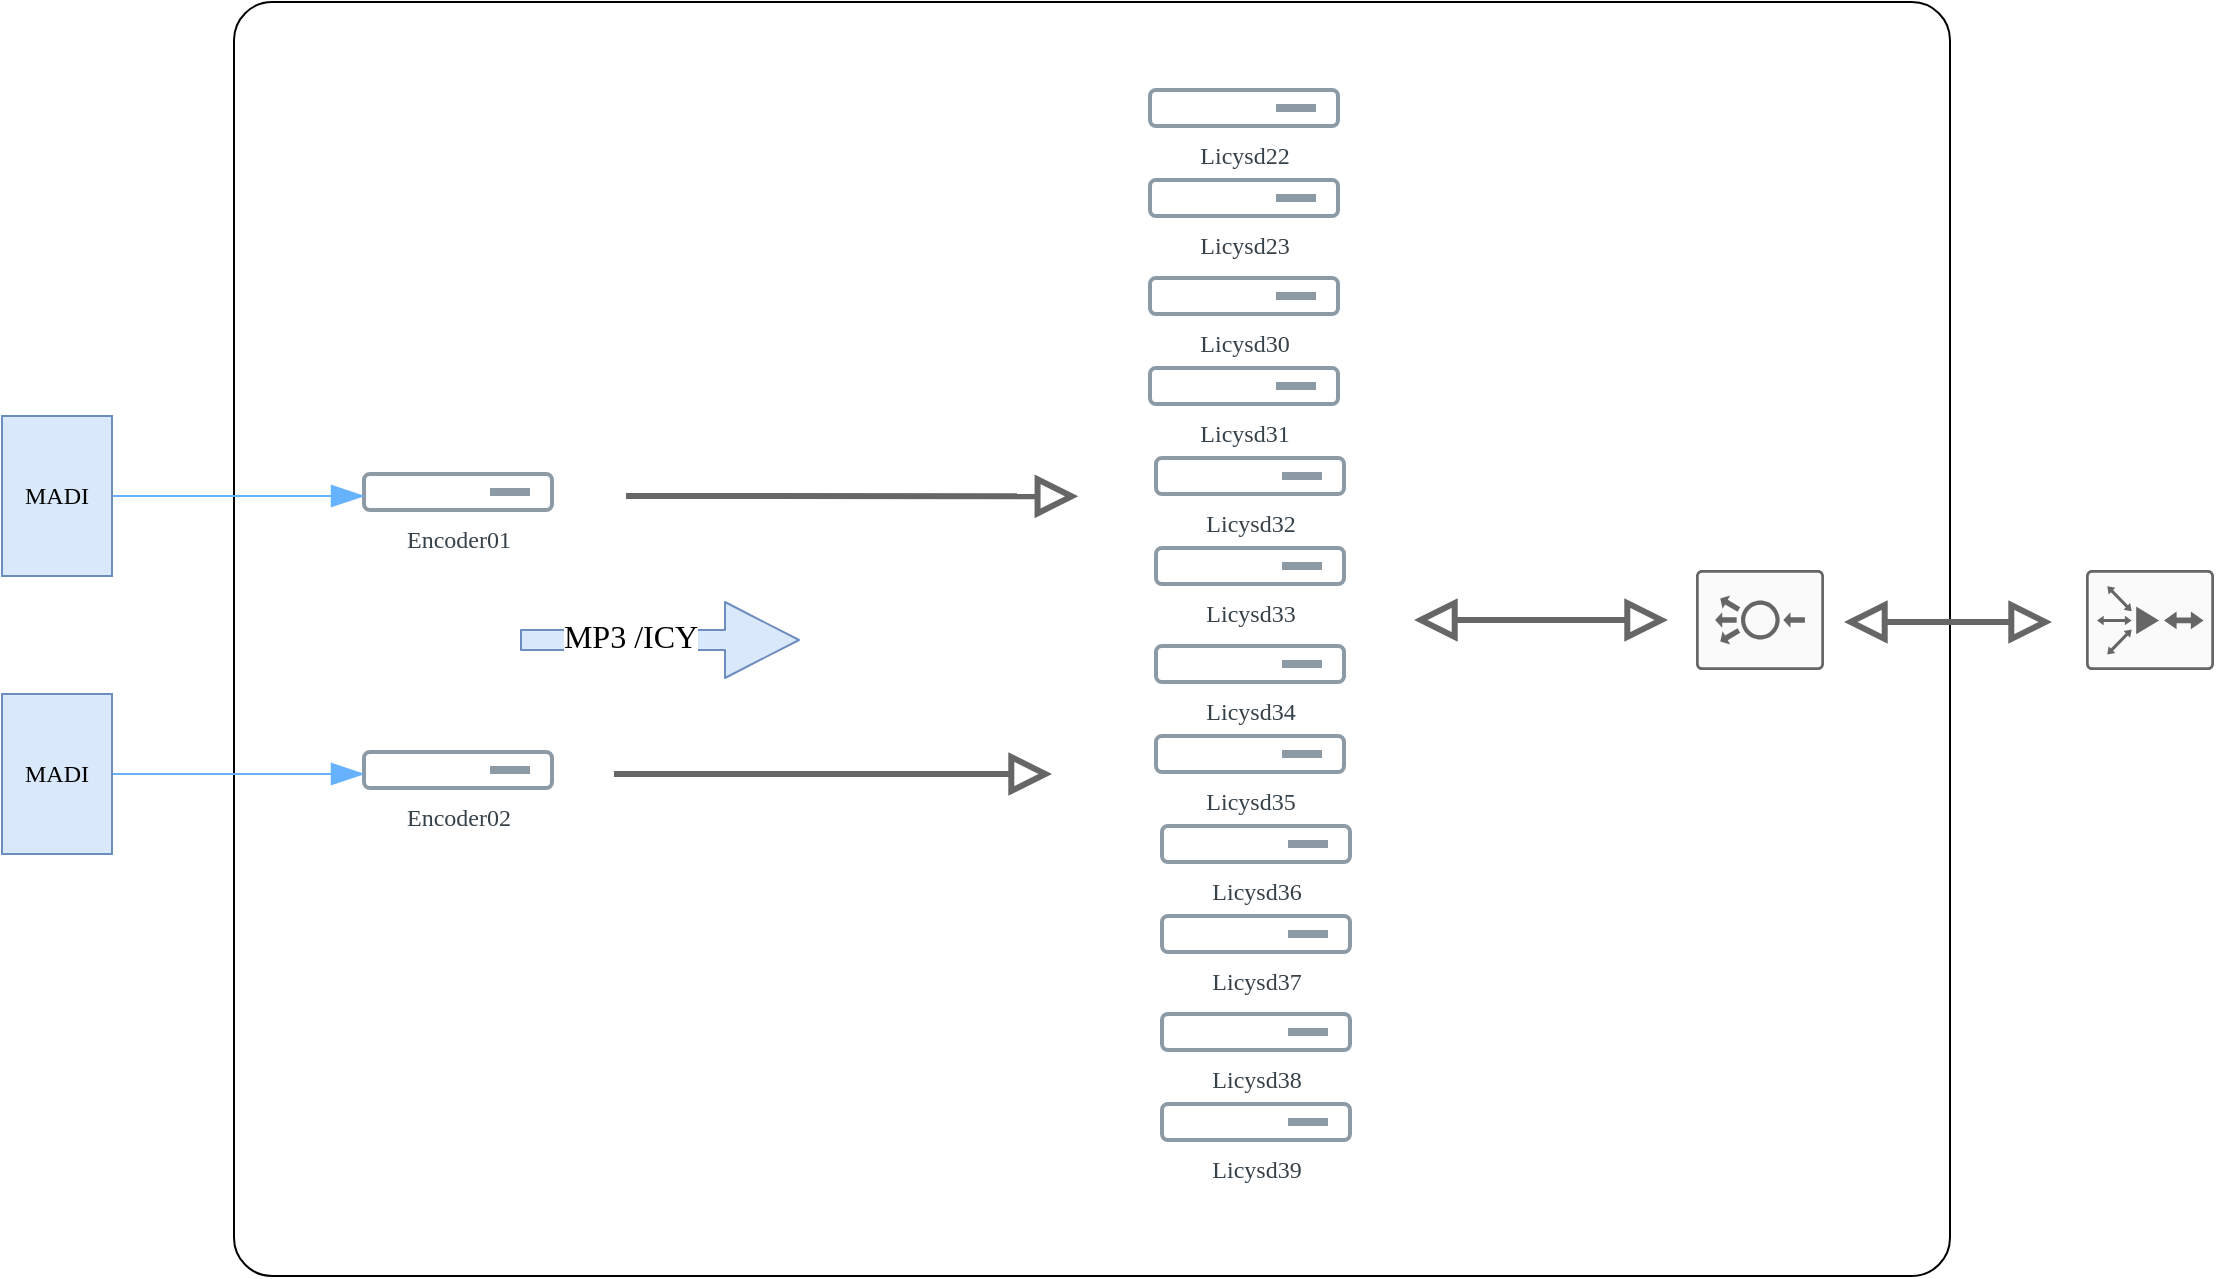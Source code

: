 <mxfile version="24.7.17">
  <diagram name="Page-1" id="91Ch4HtAB-noTLvR4pms">
    <mxGraphModel dx="2589" dy="1525" grid="0" gridSize="10" guides="1" tooltips="1" connect="1" arrows="1" fold="1" page="0" pageScale="1" pageWidth="1169" pageHeight="827" math="0" shadow="0">
      <root>
        <mxCell id="0" />
        <mxCell id="1" parent="0" />
        <mxCell id="73N0LT-Jw0ejLf9RvANC-20" value="" style="rounded=1;whiteSpace=wrap;html=1;fontFamily=Architects Daughter;fontSource=https%3A%2F%2Ffonts.googleapis.com%2Fcss%3Ffamily%3DArchitects%2BDaughter;arcSize=3;" vertex="1" parent="1">
          <mxGeometry x="-424" y="-136" width="858" height="637" as="geometry" />
        </mxCell>
        <mxCell id="73N0LT-Jw0ejLf9RvANC-33" value="Komponenter" parent="0" />
        <mxCell id="73N0LT-Jw0ejLf9RvANC-41" value="&lt;font face=&quot;Verdana&quot;&gt;Encoder01&lt;/font&gt;" style="image;aspect=fixed;perimeter=ellipsePerimeter;html=1;align=center;fontSize=12;verticalAlign=top;fontColor=#364149;shadow=0;dashed=0;image=img/lib/cumulus/server_bare_metal.svg;fontFamily=Architects Daughter;fontSource=https://fonts.googleapis.com/css?family=Architects+Daughter;" vertex="1" parent="73N0LT-Jw0ejLf9RvANC-33">
          <mxGeometry x="-360" y="99" width="96" height="20" as="geometry" />
        </mxCell>
        <mxCell id="73N0LT-Jw0ejLf9RvANC-42" value="&lt;font face=&quot;Verdana&quot;&gt;Encoder02&lt;/font&gt;" style="image;aspect=fixed;perimeter=ellipsePerimeter;html=1;align=center;fontSize=12;verticalAlign=top;fontColor=#364149;shadow=0;dashed=0;image=img/lib/cumulus/server_bare_metal.svg;fontFamily=Architects Daughter;fontSource=https://fonts.googleapis.com/css?family=Architects+Daughter;" vertex="1" parent="73N0LT-Jw0ejLf9RvANC-33">
          <mxGeometry x="-360" y="238" width="96" height="20" as="geometry" />
        </mxCell>
        <mxCell id="73N0LT-Jw0ejLf9RvANC-43" value="&lt;font face=&quot;Verdana&quot;&gt;Licysd22&lt;/font&gt;" style="image;aspect=fixed;perimeter=ellipsePerimeter;html=1;align=center;fontSize=12;verticalAlign=top;fontColor=#364149;shadow=0;dashed=0;image=img/lib/cumulus/server_bare_metal.svg;fontFamily=Architects Daughter;fontSource=https://fonts.googleapis.com/css?family=Architects+Daughter;" vertex="1" parent="73N0LT-Jw0ejLf9RvANC-33">
          <mxGeometry x="33" y="-93" width="96" height="20" as="geometry" />
        </mxCell>
        <mxCell id="73N0LT-Jw0ejLf9RvANC-44" value="&lt;font face=&quot;Verdana&quot;&gt;Licysd23&lt;/font&gt;" style="image;aspect=fixed;perimeter=ellipsePerimeter;html=1;align=center;fontSize=12;verticalAlign=top;fontColor=#364149;shadow=0;dashed=0;image=img/lib/cumulus/server_bare_metal.svg;fontFamily=Architects Daughter;fontSource=https://fonts.googleapis.com/css?family=Architects+Daughter;" vertex="1" parent="73N0LT-Jw0ejLf9RvANC-33">
          <mxGeometry x="33" y="-48" width="96" height="20" as="geometry" />
        </mxCell>
        <mxCell id="73N0LT-Jw0ejLf9RvANC-45" value="&lt;font face=&quot;Verdana&quot;&gt;Licysd30&lt;/font&gt;" style="image;aspect=fixed;perimeter=ellipsePerimeter;html=1;align=center;fontSize=12;verticalAlign=top;fontColor=#364149;shadow=0;dashed=0;image=img/lib/cumulus/server_bare_metal.svg;fontFamily=Architects Daughter;fontSource=https://fonts.googleapis.com/css?family=Architects+Daughter;" vertex="1" parent="73N0LT-Jw0ejLf9RvANC-33">
          <mxGeometry x="33" y="1" width="96" height="20" as="geometry" />
        </mxCell>
        <mxCell id="73N0LT-Jw0ejLf9RvANC-46" value="&lt;font face=&quot;Verdana&quot;&gt;Licysd31&lt;/font&gt;" style="image;aspect=fixed;perimeter=ellipsePerimeter;html=1;align=center;fontSize=12;verticalAlign=top;fontColor=#364149;shadow=0;dashed=0;image=img/lib/cumulus/server_bare_metal.svg;fontFamily=Architects Daughter;fontSource=https://fonts.googleapis.com/css?family=Architects+Daughter;" vertex="1" parent="73N0LT-Jw0ejLf9RvANC-33">
          <mxGeometry x="33" y="46" width="96" height="20" as="geometry" />
        </mxCell>
        <mxCell id="73N0LT-Jw0ejLf9RvANC-47" value="&lt;font face=&quot;Verdana&quot;&gt;Licysd32&lt;/font&gt;" style="image;aspect=fixed;perimeter=ellipsePerimeter;html=1;align=center;fontSize=12;verticalAlign=top;fontColor=#364149;shadow=0;dashed=0;image=img/lib/cumulus/server_bare_metal.svg;fontFamily=Architects Daughter;fontSource=https://fonts.googleapis.com/css?family=Architects+Daughter;" vertex="1" parent="73N0LT-Jw0ejLf9RvANC-33">
          <mxGeometry x="36" y="91" width="96" height="20" as="geometry" />
        </mxCell>
        <mxCell id="73N0LT-Jw0ejLf9RvANC-48" value="&lt;font face=&quot;Verdana&quot;&gt;Licysd33&lt;/font&gt;" style="image;aspect=fixed;perimeter=ellipsePerimeter;html=1;align=center;fontSize=12;verticalAlign=top;fontColor=#364149;shadow=0;dashed=0;image=img/lib/cumulus/server_bare_metal.svg;fontFamily=Architects Daughter;fontSource=https://fonts.googleapis.com/css?family=Architects+Daughter;" vertex="1" parent="73N0LT-Jw0ejLf9RvANC-33">
          <mxGeometry x="36" y="136" width="96" height="20" as="geometry" />
        </mxCell>
        <mxCell id="73N0LT-Jw0ejLf9RvANC-49" value="&lt;font face=&quot;Verdana&quot;&gt;Licysd34&lt;/font&gt;" style="image;aspect=fixed;perimeter=ellipsePerimeter;html=1;align=center;fontSize=12;verticalAlign=top;fontColor=#364149;shadow=0;dashed=0;image=img/lib/cumulus/server_bare_metal.svg;fontFamily=Architects Daughter;fontSource=https://fonts.googleapis.com/css?family=Architects+Daughter;" vertex="1" parent="73N0LT-Jw0ejLf9RvANC-33">
          <mxGeometry x="36" y="185" width="96" height="20" as="geometry" />
        </mxCell>
        <mxCell id="73N0LT-Jw0ejLf9RvANC-50" value="&lt;font face=&quot;Verdana&quot;&gt;Licysd35&lt;/font&gt;" style="image;aspect=fixed;perimeter=ellipsePerimeter;html=1;align=center;fontSize=12;verticalAlign=top;fontColor=#364149;shadow=0;dashed=0;image=img/lib/cumulus/server_bare_metal.svg;fontFamily=Architects Daughter;fontSource=https://fonts.googleapis.com/css?family=Architects+Daughter;" vertex="1" parent="73N0LT-Jw0ejLf9RvANC-33">
          <mxGeometry x="36" y="230" width="96" height="20" as="geometry" />
        </mxCell>
        <mxCell id="73N0LT-Jw0ejLf9RvANC-51" value="&lt;font face=&quot;Verdana&quot;&gt;Licysd36&lt;/font&gt;" style="image;aspect=fixed;perimeter=ellipsePerimeter;html=1;align=center;fontSize=12;verticalAlign=top;fontColor=#364149;shadow=0;dashed=0;image=img/lib/cumulus/server_bare_metal.svg;fontFamily=Architects Daughter;fontSource=https://fonts.googleapis.com/css?family=Architects+Daughter;" vertex="1" parent="73N0LT-Jw0ejLf9RvANC-33">
          <mxGeometry x="39" y="275" width="96" height="20" as="geometry" />
        </mxCell>
        <mxCell id="73N0LT-Jw0ejLf9RvANC-52" value="&lt;font face=&quot;Verdana&quot;&gt;Licysd37&lt;/font&gt;" style="image;aspect=fixed;perimeter=ellipsePerimeter;html=1;align=center;fontSize=12;verticalAlign=top;fontColor=#364149;shadow=0;dashed=0;image=img/lib/cumulus/server_bare_metal.svg;fontFamily=Architects Daughter;fontSource=https://fonts.googleapis.com/css?family=Architects+Daughter;" vertex="1" parent="73N0LT-Jw0ejLf9RvANC-33">
          <mxGeometry x="39" y="320" width="96" height="20" as="geometry" />
        </mxCell>
        <mxCell id="73N0LT-Jw0ejLf9RvANC-53" value="&lt;font face=&quot;Verdana&quot;&gt;Licysd38&lt;/font&gt;" style="image;aspect=fixed;perimeter=ellipsePerimeter;html=1;align=center;fontSize=12;verticalAlign=top;fontColor=#364149;shadow=0;dashed=0;image=img/lib/cumulus/server_bare_metal.svg;fontFamily=Architects Daughter;fontSource=https://fonts.googleapis.com/css?family=Architects+Daughter;" vertex="1" parent="73N0LT-Jw0ejLf9RvANC-33">
          <mxGeometry x="39" y="369" width="96" height="20" as="geometry" />
        </mxCell>
        <mxCell id="73N0LT-Jw0ejLf9RvANC-54" value="&lt;font face=&quot;Verdana&quot;&gt;Licysd39&lt;/font&gt;" style="image;aspect=fixed;perimeter=ellipsePerimeter;html=1;align=center;fontSize=12;verticalAlign=top;fontColor=#364149;shadow=0;dashed=0;image=img/lib/cumulus/server_bare_metal.svg;fontFamily=Architects Daughter;fontSource=https://fonts.googleapis.com/css?family=Architects+Daughter;" vertex="1" parent="73N0LT-Jw0ejLf9RvANC-33">
          <mxGeometry x="39" y="414" width="96" height="20" as="geometry" />
        </mxCell>
        <mxCell id="73N0LT-Jw0ejLf9RvANC-55" value="" style="edgeStyle=none;orthogonalLoop=1;jettySize=auto;html=1;rounded=0;fontFamily=Architects Daughter;fontSource=https://fonts.googleapis.com/css?family=Architects+Daughter;fontSize=16;startSize=14;endArrow=block;endSize=14;sourcePerimeterSpacing=8;targetPerimeterSpacing=8;curved=1;startArrow=none;startFill=0;endFill=0;strokeWidth=3;fillColor=#dae8fc;strokeColor=#666666;entryX=0.492;entryY=0.388;entryDx=0;entryDy=0;entryPerimeter=0;" edge="1" parent="73N0LT-Jw0ejLf9RvANC-33" target="73N0LT-Jw0ejLf9RvANC-20">
          <mxGeometry width="140" relative="1" as="geometry">
            <mxPoint x="-228" y="111" as="sourcePoint" />
            <mxPoint x="-113" y="111" as="targetPoint" />
            <Array as="points" />
          </mxGeometry>
        </mxCell>
        <mxCell id="73N0LT-Jw0ejLf9RvANC-56" value="" style="edgeStyle=none;orthogonalLoop=1;jettySize=auto;html=1;rounded=0;fontFamily=Architects Daughter;fontSource=https://fonts.googleapis.com/css?family=Architects+Daughter;fontSize=16;startSize=14;endArrow=block;endSize=14;sourcePerimeterSpacing=8;targetPerimeterSpacing=8;curved=1;startArrow=none;startFill=0;endFill=0;strokeWidth=3;fillColor=#dae8fc;strokeColor=#666666;entryX=0.492;entryY=0.388;entryDx=0;entryDy=0;entryPerimeter=0;" edge="1" parent="73N0LT-Jw0ejLf9RvANC-33">
          <mxGeometry width="140" relative="1" as="geometry">
            <mxPoint x="-234" y="250" as="sourcePoint" />
            <mxPoint x="-15" y="250" as="targetPoint" />
            <Array as="points" />
          </mxGeometry>
        </mxCell>
        <mxCell id="73N0LT-Jw0ejLf9RvANC-57" value="" style="sketch=0;points=[[0.015,0.015,0],[0.985,0.015,0],[0.985,0.985,0],[0.015,0.985,0],[0.25,0,0],[0.5,0,0],[0.75,0,0],[1,0.25,0],[1,0.5,0],[1,0.75,0],[0.75,1,0],[0.5,1,0],[0.25,1,0],[0,0.75,0],[0,0.5,0],[0,0.25,0]];verticalLabelPosition=bottom;html=1;verticalAlign=top;aspect=fixed;align=center;pointerEvents=1;shape=mxgraph.cisco19.rect;prIcon=load_balancer;fillColor=#FAFAFA;strokeColor=#666666;fontFamily=Architects Daughter;fontSource=https://fonts.googleapis.com/css?family=Architects+Daughter;rotation=-180;" vertex="1" parent="73N0LT-Jw0ejLf9RvANC-33">
          <mxGeometry x="307" y="148" width="64" height="50" as="geometry" />
        </mxCell>
        <mxCell id="73N0LT-Jw0ejLf9RvANC-58" value="" style="sketch=0;points=[[0.015,0.015,0],[0.985,0.015,0],[0.985,0.985,0],[0.015,0.985,0],[0.25,0,0],[0.5,0,0],[0.75,0,0],[1,0.25,0],[1,0.5,0],[1,0.75,0],[0.75,1,0],[0.5,1,0],[0.25,1,0],[0,0.75,0],[0,0.5,0],[0,0.25,0]];verticalLabelPosition=bottom;html=1;verticalAlign=top;aspect=fixed;align=center;pointerEvents=1;shape=mxgraph.cisco19.rect;prIcon=router_with_firewall2;fillColor=#FAFAFA;strokeColor=#666666;fontFamily=Architects Daughter;fontSource=https://fonts.googleapis.com/css?family=Architects+Daughter;" vertex="1" parent="73N0LT-Jw0ejLf9RvANC-33">
          <mxGeometry x="502" y="148" width="64" height="50" as="geometry" />
        </mxCell>
        <mxCell id="73N0LT-Jw0ejLf9RvANC-59" value="" style="edgeStyle=none;orthogonalLoop=1;jettySize=auto;html=1;rounded=0;fontFamily=Architects Daughter;fontSource=https://fonts.googleapis.com/css?family=Architects+Daughter;fontSize=16;startSize=14;endArrow=block;endSize=14;sourcePerimeterSpacing=8;targetPerimeterSpacing=8;curved=1;startArrow=block;startFill=0;endFill=0;strokeWidth=3;fillColor=#dae8fc;strokeColor=#666666;" edge="1" parent="73N0LT-Jw0ejLf9RvANC-33">
          <mxGeometry width="140" relative="1" as="geometry">
            <mxPoint x="381" y="174" as="sourcePoint" />
            <mxPoint x="485" y="174" as="targetPoint" />
            <Array as="points" />
          </mxGeometry>
        </mxCell>
        <mxCell id="73N0LT-Jw0ejLf9RvANC-60" value="" style="edgeStyle=none;orthogonalLoop=1;jettySize=auto;html=1;rounded=0;fontFamily=Architects Daughter;fontSource=https://fonts.googleapis.com/css?family=Architects+Daughter;fontSize=16;startSize=14;endArrow=block;endSize=14;sourcePerimeterSpacing=8;targetPerimeterSpacing=8;curved=1;startArrow=block;startFill=0;endFill=0;strokeWidth=3;fillColor=#dae8fc;strokeColor=#666666;entryX=0.85;entryY=0.482;entryDx=0;entryDy=0;entryPerimeter=0;" edge="1" parent="73N0LT-Jw0ejLf9RvANC-33">
          <mxGeometry width="140" relative="1" as="geometry">
            <mxPoint x="166" y="173" as="sourcePoint" />
            <mxPoint x="293" y="173" as="targetPoint" />
            <Array as="points" />
          </mxGeometry>
        </mxCell>
        <mxCell id="73N0LT-Jw0ejLf9RvANC-34" value="MADI" parent="0" />
        <mxCell id="73N0LT-Jw0ejLf9RvANC-35" style="edgeStyle=none;curved=1;rounded=0;orthogonalLoop=1;jettySize=auto;html=1;exitX=1;exitY=0.5;exitDx=0;exitDy=0;entryX=0;entryY=0.5;entryDx=0;entryDy=0;fontFamily=Architects Daughter;fontSource=https://fonts.googleapis.com/css?family=Architects+Daughter;fontSize=16;startSize=14;endArrow=blockThin;endSize=14;sourcePerimeterSpacing=8;targetPerimeterSpacing=8;endFill=1;strokeColor=#66B2FF;" edge="1" parent="73N0LT-Jw0ejLf9RvANC-34" source="73N0LT-Jw0ejLf9RvANC-36">
          <mxGeometry relative="1" as="geometry">
            <mxPoint x="-359" y="111" as="targetPoint" />
          </mxGeometry>
        </mxCell>
        <mxCell id="73N0LT-Jw0ejLf9RvANC-36" value="&lt;font face=&quot;Verdana&quot;&gt;MADI&lt;/font&gt;" style="rounded=0;whiteSpace=wrap;html=1;fontFamily=Architects Daughter;fontSource=https://fonts.googleapis.com/css?family=Architects+Daughter;fillColor=#dae8fc;strokeColor=#6c8ebf;" vertex="1" parent="73N0LT-Jw0ejLf9RvANC-34">
          <mxGeometry x="-540" y="71" width="55" height="80" as="geometry" />
        </mxCell>
        <mxCell id="73N0LT-Jw0ejLf9RvANC-37" style="edgeStyle=none;curved=1;rounded=0;orthogonalLoop=1;jettySize=auto;html=1;exitX=1;exitY=0.5;exitDx=0;exitDy=0;entryX=0;entryY=0.5;entryDx=0;entryDy=0;fontFamily=Architects Daughter;fontSource=https://fonts.googleapis.com/css?family=Architects+Daughter;fontSize=16;startSize=14;endArrow=blockThin;endSize=14;sourcePerimeterSpacing=8;targetPerimeterSpacing=8;endFill=1;strokeColor=#66B2FF;" edge="1" parent="73N0LT-Jw0ejLf9RvANC-34" source="73N0LT-Jw0ejLf9RvANC-38">
          <mxGeometry relative="1" as="geometry">
            <mxPoint x="-359" y="250" as="targetPoint" />
          </mxGeometry>
        </mxCell>
        <mxCell id="73N0LT-Jw0ejLf9RvANC-38" value="&lt;font face=&quot;Verdana&quot;&gt;MADI&lt;/font&gt;" style="rounded=0;whiteSpace=wrap;html=1;fontFamily=Architects Daughter;fontSource=https://fonts.googleapis.com/css?family=Architects+Daughter;fillColor=#dae8fc;strokeColor=#6c8ebf;" vertex="1" parent="73N0LT-Jw0ejLf9RvANC-34">
          <mxGeometry x="-540" y="210" width="55" height="80" as="geometry" />
        </mxCell>
        <mxCell id="73N0LT-Jw0ejLf9RvANC-39" value="" style="edgeStyle=none;orthogonalLoop=1;jettySize=auto;html=1;shape=flexArrow;rounded=1;startSize=8;endSize=12;fontFamily=Architects Daughter;fontSource=https://fonts.googleapis.com/css?family=Architects+Daughter;fontSize=16;endArrow=open;sourcePerimeterSpacing=8;targetPerimeterSpacing=8;curved=1;endWidth=27;fillColor=#dae8fc;strokeColor=#6c8ebf;" edge="1" parent="73N0LT-Jw0ejLf9RvANC-34">
          <mxGeometry width="140" relative="1" as="geometry">
            <mxPoint x="-281" y="183" as="sourcePoint" />
            <mxPoint x="-141" y="183" as="targetPoint" />
            <Array as="points" />
          </mxGeometry>
        </mxCell>
        <mxCell id="73N0LT-Jw0ejLf9RvANC-40" value="&lt;font face=&quot;Verdana&quot;&gt;MP3 /ICY&lt;/font&gt;" style="edgeLabel;html=1;align=center;verticalAlign=middle;resizable=0;points=[];fontSize=16;fontFamily=Architects Daughter;fontSource=https://fonts.googleapis.com/css?family=Architects+Daughter;" vertex="1" connectable="0" parent="73N0LT-Jw0ejLf9RvANC-39">
          <mxGeometry x="-0.214" y="1" relative="1" as="geometry">
            <mxPoint as="offset" />
          </mxGeometry>
        </mxCell>
      </root>
    </mxGraphModel>
  </diagram>
</mxfile>
